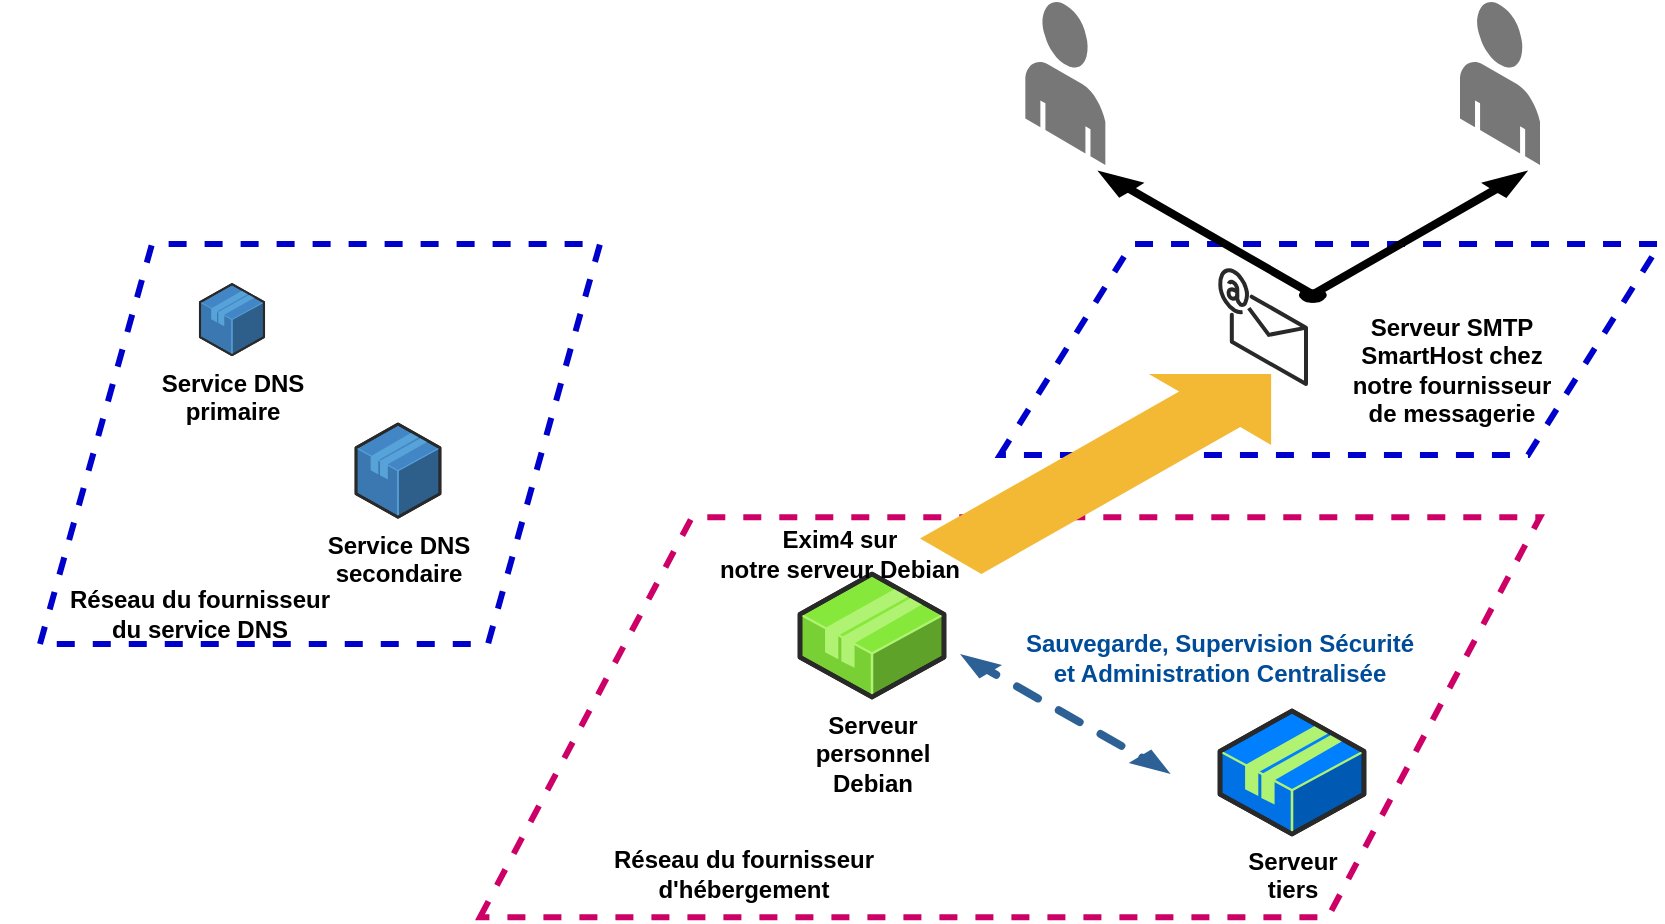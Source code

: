 <mxfile version="13.4.3" type="github">
  <diagram id="lejjNn5GJbrfdVNx11HZ" name="Page-1">
    <mxGraphModel dx="868" dy="425" grid="1" gridSize="10" guides="1" tooltips="1" connect="1" arrows="1" fold="1" page="1" pageScale="1" pageWidth="827" pageHeight="1169" math="0" shadow="0">
      <root>
        <mxCell id="0" />
        <mxCell id="1" parent="0" />
        <mxCell id="3gD042Vlp_LxBmRb7kvL-11" value="" style="shape=parallelogram;perimeter=parallelogramPerimeter;whiteSpace=wrap;html=1;shadow=0;dashed=1;strokeColor=#0000CC;strokeWidth=3;" vertex="1" parent="1">
          <mxGeometry x="540" y="215" width="330" height="105.55" as="geometry" />
        </mxCell>
        <mxCell id="E_-bmu4fmeF-Qz2Fk6lD-7" value="" style="shape=parallelogram;perimeter=parallelogramPerimeter;whiteSpace=wrap;html=1;shadow=0;dashed=1;strokeColor=#0000CC;strokeWidth=3;" parent="1" vertex="1">
          <mxGeometry x="60" y="215" width="280" height="200" as="geometry" />
        </mxCell>
        <mxCell id="E_-bmu4fmeF-Qz2Fk6lD-6" value="" style="shape=parallelogram;perimeter=parallelogramPerimeter;whiteSpace=wrap;html=1;shadow=0;strokeWidth=3;strokeColor=#CC0066;dashed=1;" parent="1" vertex="1">
          <mxGeometry x="280" y="351.61" width="530" height="200" as="geometry" />
        </mxCell>
        <mxCell id="E_-bmu4fmeF-Qz2Fk6lD-1" value="&lt;b&gt;Service DNS&lt;br&gt;secondaire&lt;br&gt;&lt;/b&gt;" style="verticalLabelPosition=bottom;html=1;verticalAlign=top;strokeWidth=1;align=center;outlineConnect=0;dashed=0;outlineConnect=0;shape=mxgraph.aws3d.application;strokeColor=#57A2D8;aspect=fixed;fillColor=#4286C5;" parent="1" vertex="1">
          <mxGeometry x="218" y="305" width="42" height="46.61" as="geometry" />
        </mxCell>
        <mxCell id="E_-bmu4fmeF-Qz2Fk6lD-2" value="&lt;b&gt;Service DNS&lt;br&gt;primaire&lt;br&gt;&lt;/b&gt;" style="verticalLabelPosition=bottom;html=1;verticalAlign=top;strokeWidth=1;align=center;outlineConnect=0;dashed=0;outlineConnect=0;shape=mxgraph.aws3d.application;fillColor=#4286c5;strokeColor=#57A2D8;aspect=fixed;" parent="1" vertex="1">
          <mxGeometry x="140" y="235.02" width="32" height="35.51" as="geometry" />
        </mxCell>
        <mxCell id="E_-bmu4fmeF-Qz2Fk6lD-3" value="&lt;b&gt;Serveur&lt;br&gt;personnel&lt;br&gt;Debian&lt;br&gt;&lt;/b&gt;" style="verticalLabelPosition=bottom;html=1;verticalAlign=top;strokeWidth=1;align=center;outlineConnect=0;dashed=0;outlineConnect=0;shape=mxgraph.aws3d.application2;fillColor=#86E83A;strokeColor=#B0F373;aspect=fixed;" parent="1" vertex="1">
          <mxGeometry x="440" y="380" width="72" height="61.55" as="geometry" />
        </mxCell>
        <mxCell id="E_-bmu4fmeF-Qz2Fk6lD-16" value="&lt;b&gt;Réseau du fournisseur d&#39;hébergement&lt;/b&gt;" style="text;html=1;strokeColor=none;fillColor=none;align=center;verticalAlign=middle;whiteSpace=wrap;rounded=0;shadow=0;dashed=1;" parent="1" vertex="1">
          <mxGeometry x="312" y="520" width="200" height="20" as="geometry" />
        </mxCell>
        <mxCell id="E_-bmu4fmeF-Qz2Fk6lD-17" value="&lt;b&gt;Réseau du fournisseur &lt;br&gt;du service DNS&lt;br&gt;&lt;/b&gt;" style="text;html=1;strokeColor=none;fillColor=none;align=center;verticalAlign=middle;whiteSpace=wrap;rounded=0;shadow=0;dashed=1;" parent="1" vertex="1">
          <mxGeometry x="40" y="390" width="200" height="20" as="geometry" />
        </mxCell>
        <mxCell id="c0aj5AkgzgIFBKRIhpNa-1" value="&lt;b&gt;Serveur&lt;br&gt;tiers&lt;/b&gt;" style="verticalLabelPosition=bottom;html=1;verticalAlign=top;strokeWidth=1;align=center;outlineConnect=0;dashed=0;outlineConnect=0;shape=mxgraph.aws3d.application2;strokeColor=#B0F373;aspect=fixed;fillColor=#007FFF;" parent="1" vertex="1">
          <mxGeometry x="650" y="448.45" width="72" height="61.55" as="geometry" />
        </mxCell>
        <mxCell id="c0aj5AkgzgIFBKRIhpNa-3" value="" style="verticalLabelPosition=bottom;html=1;verticalAlign=top;strokeWidth=1;align=center;outlineConnect=0;dashed=0;outlineConnect=0;shape=mxgraph.aws3d.dashedEdgeDouble;fillColor=#000000;aspect=fixed;" parent="1" vertex="1">
          <mxGeometry x="520" y="420" width="105.35" height="60" as="geometry" />
        </mxCell>
        <mxCell id="c0aj5AkgzgIFBKRIhpNa-4" value="&lt;font color=&quot;#004C99&quot;&gt;&lt;b&gt;Sauvegarde, Supervision Sécurité&lt;br&gt; et Administration Centralisée &lt;br&gt;&lt;/b&gt;&lt;/font&gt;" style="text;html=1;strokeColor=none;fillColor=none;align=center;verticalAlign=middle;whiteSpace=wrap;rounded=0;shadow=0;dashed=1;" parent="1" vertex="1">
          <mxGeometry x="550" y="411.55" width="200" height="20" as="geometry" />
        </mxCell>
        <mxCell id="3gD042Vlp_LxBmRb7kvL-1" value="" style="verticalLabelPosition=bottom;html=1;verticalAlign=top;strokeWidth=1;align=center;outlineConnect=0;dashed=0;outlineConnect=0;shape=mxgraph.aws3d.email;aspect=fixed;strokeColor=#292929;" vertex="1" parent="1">
          <mxGeometry x="650" y="228" width="43" height="57.0" as="geometry" />
        </mxCell>
        <mxCell id="3gD042Vlp_LxBmRb7kvL-3" value="" style="verticalLabelPosition=bottom;html=1;verticalAlign=top;strokeWidth=1;align=center;outlineConnect=0;dashed=0;outlineConnect=0;shape=mxgraph.aws3d.flatEdge;fillColor=#000000;aspect=fixed;" vertex="1" parent="1">
          <mxGeometry x="500" y="280" width="175.56" height="100" as="geometry" />
        </mxCell>
        <mxCell id="3gD042Vlp_LxBmRb7kvL-4" value="" style="verticalLabelPosition=bottom;html=1;verticalAlign=top;strokeWidth=1;align=center;outlineConnect=0;dashed=0;outlineConnect=0;shape=mxgraph.aws3d.arrowNE;fillColor=#000000;aspect=fixed;" vertex="1" parent="1">
          <mxGeometry x="690" y="179.1" width="112.75" height="64.43" as="geometry" />
        </mxCell>
        <mxCell id="3gD042Vlp_LxBmRb7kvL-5" value="" style="verticalLabelPosition=bottom;html=1;verticalAlign=top;strokeWidth=1;align=center;outlineConnect=0;dashed=0;outlineConnect=0;shape=mxgraph.aws3d.arrowNW;fillColor=#000000;aspect=fixed;" vertex="1" parent="1">
          <mxGeometry x="590" y="179.06" width="112.83" height="64.47" as="geometry" />
        </mxCell>
        <mxCell id="3gD042Vlp_LxBmRb7kvL-6" value="" style="verticalLabelPosition=bottom;html=1;verticalAlign=top;strokeWidth=1;align=center;outlineConnect=0;dashed=0;outlineConnect=0;shape=mxgraph.aws3d.end_user;strokeColor=none;fillColor=#777777;aspect=fixed;" vertex="1" parent="1">
          <mxGeometry x="552.67" y="93.52" width="40" height="82.01" as="geometry" />
        </mxCell>
        <mxCell id="3gD042Vlp_LxBmRb7kvL-7" value="&lt;b&gt;Serveur SMTP SmartHost chez &lt;br&gt;notre fournisseur&lt;br&gt; de messagerie&lt;br&gt;&lt;/b&gt;" style="text;html=1;strokeColor=none;fillColor=none;align=center;verticalAlign=middle;whiteSpace=wrap;rounded=0;shadow=0;dashed=1;" vertex="1" parent="1">
          <mxGeometry x="693" y="250" width="145.56" height="55" as="geometry" />
        </mxCell>
        <mxCell id="3gD042Vlp_LxBmRb7kvL-8" value="" style="verticalLabelPosition=bottom;html=1;verticalAlign=top;strokeWidth=1;align=center;outlineConnect=0;dashed=0;outlineConnect=0;shape=mxgraph.aws3d.end_user;strokeColor=none;fillColor=#777777;aspect=fixed;" vertex="1" parent="1">
          <mxGeometry x="770" y="93.52" width="40" height="82.01" as="geometry" />
        </mxCell>
        <mxCell id="3gD042Vlp_LxBmRb7kvL-9" value="&lt;b&gt;Exim4&lt;/b&gt; &lt;b&gt;sur &lt;br&gt;notre serveur Debian&lt;/b&gt;" style="text;html=1;strokeColor=none;fillColor=none;align=center;verticalAlign=middle;whiteSpace=wrap;rounded=0;shadow=0;dashed=1;" vertex="1" parent="1">
          <mxGeometry x="360" y="360" width="200" height="20" as="geometry" />
        </mxCell>
      </root>
    </mxGraphModel>
  </diagram>
</mxfile>
